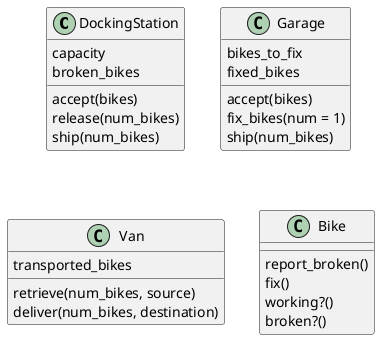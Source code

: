 @startuml

class DockingStation {
capacity
broken_bikes
accept(bikes)
release(num_bikes)
ship(num_bikes)
}

class Garage {
bikes_to_fix
fixed_bikes
accept(bikes)
fix_bikes(num = 1)
ship(num_bikes)
}

class Van {
transported_bikes
retrieve(num_bikes, source)
deliver(num_bikes, destination)
}

class Bike {
report_broken()
fix()
working?()
broken?()
}

@enduml